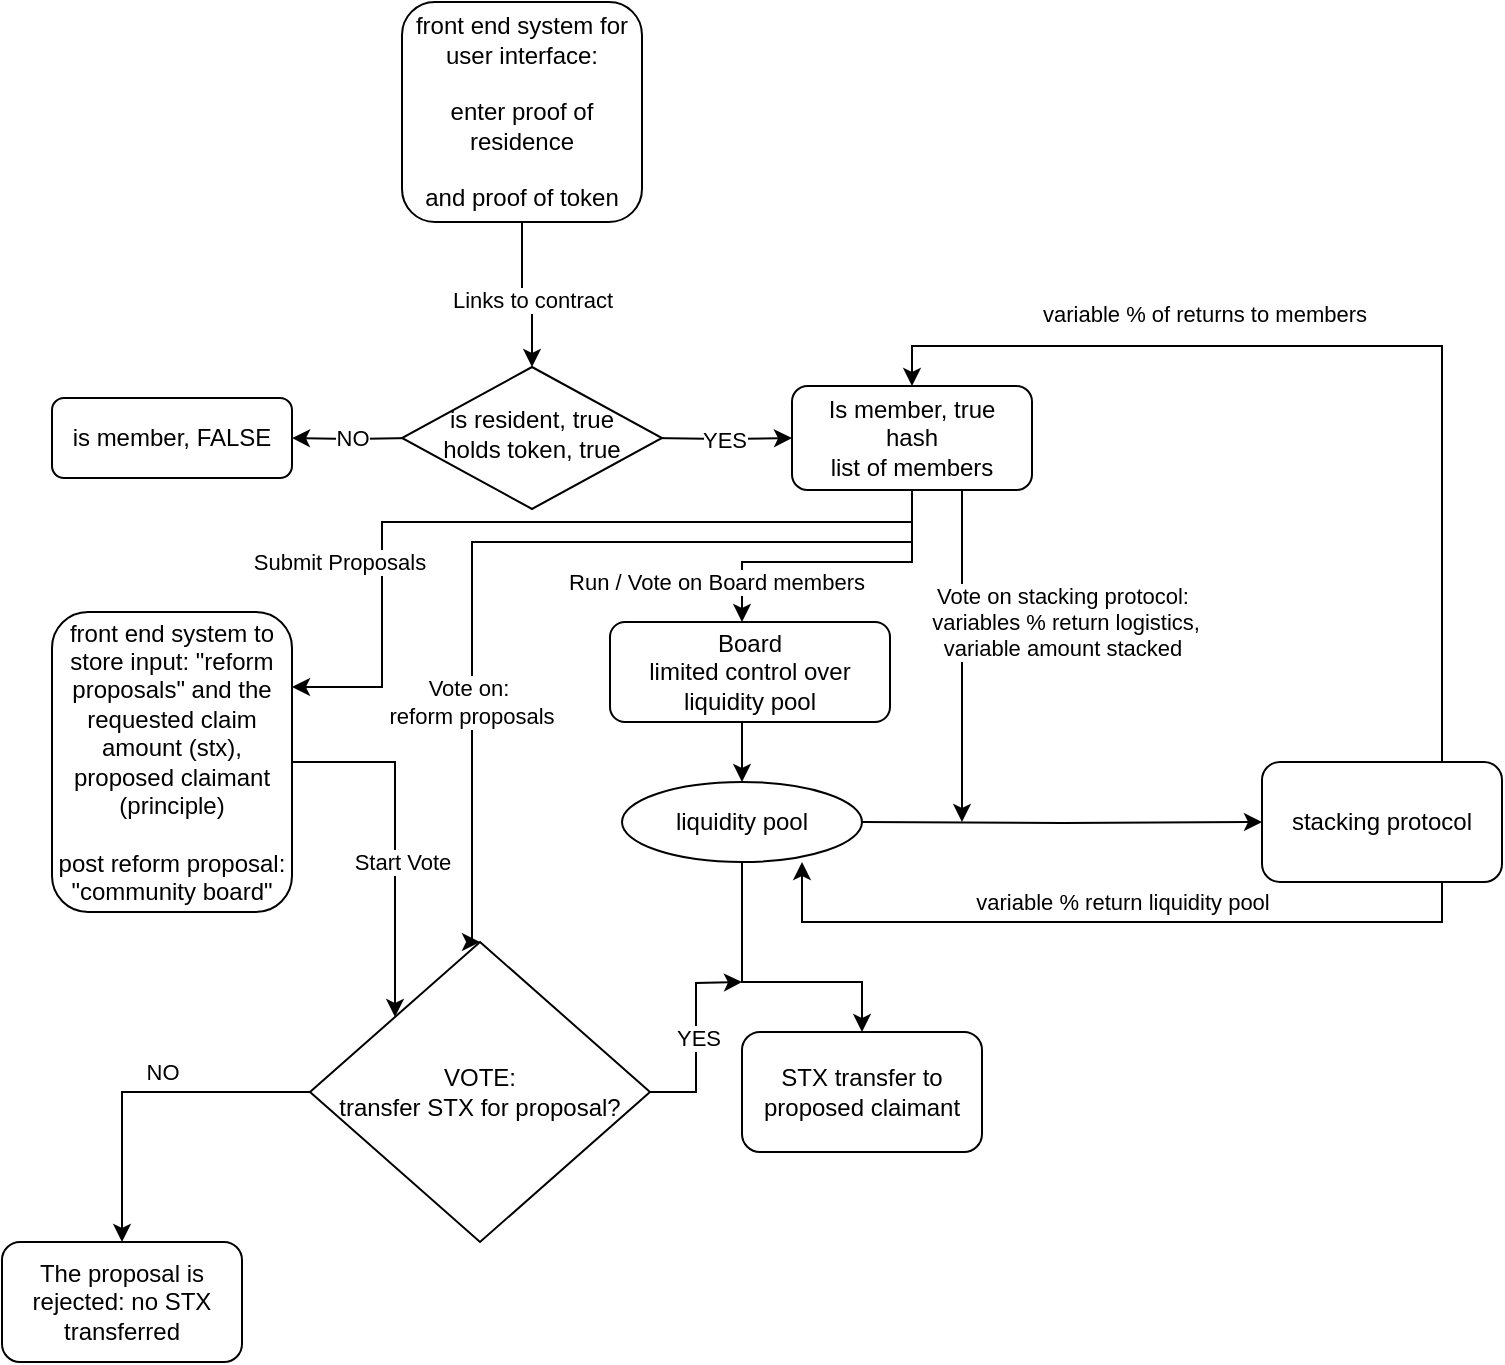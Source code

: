 <mxfile version="17.4.6" type="github">
  <diagram id="C5RBs43oDa-KdzZeNtuy" name="Page-1">
    <mxGraphModel dx="844" dy="809" grid="1" gridSize="10" guides="1" tooltips="1" connect="1" arrows="1" fold="1" page="1" pageScale="1" pageWidth="827" pageHeight="1169" math="0" shadow="0">
      <root>
        <mxCell id="WIyWlLk6GJQsqaUBKTNV-0" />
        <mxCell id="WIyWlLk6GJQsqaUBKTNV-1" parent="WIyWlLk6GJQsqaUBKTNV-0" />
        <mxCell id="skOZMa7S_Odp5JBViOfQ-37" style="edgeStyle=orthogonalEdgeStyle;rounded=0;orthogonalLoop=1;jettySize=auto;html=1;" edge="1" parent="WIyWlLk6GJQsqaUBKTNV-1">
          <mxGeometry relative="1" as="geometry">
            <mxPoint x="510" y="420" as="targetPoint" />
            <mxPoint x="510" y="254" as="sourcePoint" />
          </mxGeometry>
        </mxCell>
        <mxCell id="skOZMa7S_Odp5JBViOfQ-42" value="Vote on stacking protocol:&lt;br&gt;&amp;nbsp;variables % return logistics,&lt;br&gt;variable amount stacked" style="edgeLabel;html=1;align=center;verticalAlign=middle;resizable=0;points=[];" vertex="1" connectable="0" parent="skOZMa7S_Odp5JBViOfQ-37">
          <mxGeometry x="0.254" y="4" relative="1" as="geometry">
            <mxPoint x="46" y="-38" as="offset" />
          </mxGeometry>
        </mxCell>
        <mxCell id="skOZMa7S_Odp5JBViOfQ-38" style="edgeStyle=orthogonalEdgeStyle;rounded=0;orthogonalLoop=1;jettySize=auto;html=1;entryX=1;entryY=0.25;entryDx=0;entryDy=0;" edge="1" parent="WIyWlLk6GJQsqaUBKTNV-1" source="WIyWlLk6GJQsqaUBKTNV-3" target="skOZMa7S_Odp5JBViOfQ-8">
          <mxGeometry relative="1" as="geometry">
            <Array as="points">
              <mxPoint x="485" y="270" />
              <mxPoint x="220" y="270" />
              <mxPoint x="220" y="353" />
            </Array>
          </mxGeometry>
        </mxCell>
        <mxCell id="skOZMa7S_Odp5JBViOfQ-41" value="Submit Proposals&amp;nbsp;" style="edgeLabel;html=1;align=center;verticalAlign=middle;resizable=0;points=[];" vertex="1" connectable="0" parent="skOZMa7S_Odp5JBViOfQ-38">
          <mxGeometry x="-0.045" y="1" relative="1" as="geometry">
            <mxPoint x="-106" y="19" as="offset" />
          </mxGeometry>
        </mxCell>
        <mxCell id="skOZMa7S_Odp5JBViOfQ-47" style="edgeStyle=orthogonalEdgeStyle;rounded=0;orthogonalLoop=1;jettySize=auto;html=1;entryX=0.5;entryY=0;entryDx=0;entryDy=0;" edge="1" parent="WIyWlLk6GJQsqaUBKTNV-1" source="WIyWlLk6GJQsqaUBKTNV-3" target="skOZMa7S_Odp5JBViOfQ-12">
          <mxGeometry relative="1" as="geometry">
            <Array as="points">
              <mxPoint x="485" y="280" />
              <mxPoint x="265" y="280" />
            </Array>
          </mxGeometry>
        </mxCell>
        <mxCell id="skOZMa7S_Odp5JBViOfQ-48" value="Vote on:&lt;br&gt;&amp;nbsp;reform proposals" style="edgeLabel;html=1;align=center;verticalAlign=middle;resizable=0;points=[];" vertex="1" connectable="0" parent="skOZMa7S_Odp5JBViOfQ-47">
          <mxGeometry x="0.064" y="4" relative="1" as="geometry">
            <mxPoint x="-9" y="76" as="offset" />
          </mxGeometry>
        </mxCell>
        <mxCell id="skOZMa7S_Odp5JBViOfQ-54" style="edgeStyle=orthogonalEdgeStyle;rounded=0;orthogonalLoop=1;jettySize=auto;html=1;" edge="1" parent="WIyWlLk6GJQsqaUBKTNV-1" source="WIyWlLk6GJQsqaUBKTNV-3" target="skOZMa7S_Odp5JBViOfQ-53">
          <mxGeometry relative="1" as="geometry">
            <Array as="points">
              <mxPoint x="485" y="290" />
              <mxPoint x="400" y="290" />
            </Array>
          </mxGeometry>
        </mxCell>
        <mxCell id="skOZMa7S_Odp5JBViOfQ-55" value="Run / Vote on Board members" style="edgeLabel;html=1;align=center;verticalAlign=middle;resizable=0;points=[];" vertex="1" connectable="0" parent="skOZMa7S_Odp5JBViOfQ-54">
          <mxGeometry x="0.367" y="2" relative="1" as="geometry">
            <mxPoint x="-31" y="8" as="offset" />
          </mxGeometry>
        </mxCell>
        <mxCell id="WIyWlLk6GJQsqaUBKTNV-3" value="Is member, true&lt;br&gt;hash&lt;br&gt;list of members" style="rounded=1;whiteSpace=wrap;html=1;fontSize=12;glass=0;strokeWidth=1;shadow=0;" parent="WIyWlLk6GJQsqaUBKTNV-1" vertex="1">
          <mxGeometry x="425" y="202" width="120" height="52" as="geometry" />
        </mxCell>
        <mxCell id="skOZMa7S_Odp5JBViOfQ-1" value="NO&lt;br&gt;" style="edgeStyle=orthogonalEdgeStyle;rounded=0;orthogonalLoop=1;jettySize=auto;html=1;exitX=0;exitY=0.5;exitDx=0;exitDy=0;entryX=1;entryY=0.5;entryDx=0;entryDy=0;" edge="1" parent="WIyWlLk6GJQsqaUBKTNV-1" target="WIyWlLk6GJQsqaUBKTNV-7">
          <mxGeometry relative="1" as="geometry">
            <mxPoint x="235" y="228" as="sourcePoint" />
          </mxGeometry>
        </mxCell>
        <mxCell id="skOZMa7S_Odp5JBViOfQ-2" value="YES" style="edgeStyle=orthogonalEdgeStyle;rounded=0;orthogonalLoop=1;jettySize=auto;html=1;exitX=1;exitY=0.5;exitDx=0;exitDy=0;" edge="1" parent="WIyWlLk6GJQsqaUBKTNV-1" target="WIyWlLk6GJQsqaUBKTNV-3">
          <mxGeometry relative="1" as="geometry">
            <mxPoint x="355" y="228" as="sourcePoint" />
          </mxGeometry>
        </mxCell>
        <mxCell id="WIyWlLk6GJQsqaUBKTNV-6" value="is resident, true&lt;br&gt;holds token, true" style="rhombus;whiteSpace=wrap;html=1;shadow=0;fontFamily=Helvetica;fontSize=12;align=center;strokeWidth=1;spacing=6;spacingTop=-4;" parent="WIyWlLk6GJQsqaUBKTNV-1" vertex="1">
          <mxGeometry x="230" y="192.5" width="130" height="71" as="geometry" />
        </mxCell>
        <mxCell id="WIyWlLk6GJQsqaUBKTNV-7" value="is member, FALSE" style="rounded=1;whiteSpace=wrap;html=1;fontSize=12;glass=0;strokeWidth=1;shadow=0;" parent="WIyWlLk6GJQsqaUBKTNV-1" vertex="1">
          <mxGeometry x="55" y="208" width="120" height="40" as="geometry" />
        </mxCell>
        <mxCell id="skOZMa7S_Odp5JBViOfQ-27" style="edgeStyle=orthogonalEdgeStyle;rounded=0;orthogonalLoop=1;jettySize=auto;html=1;" edge="1" parent="WIyWlLk6GJQsqaUBKTNV-1" target="skOZMa7S_Odp5JBViOfQ-26">
          <mxGeometry relative="1" as="geometry">
            <mxPoint x="460" y="420" as="sourcePoint" />
          </mxGeometry>
        </mxCell>
        <mxCell id="skOZMa7S_Odp5JBViOfQ-6" style="edgeStyle=orthogonalEdgeStyle;rounded=0;orthogonalLoop=1;jettySize=auto;html=1;entryX=0.5;entryY=0;entryDx=0;entryDy=0;" edge="1" parent="WIyWlLk6GJQsqaUBKTNV-1" source="skOZMa7S_Odp5JBViOfQ-4" target="WIyWlLk6GJQsqaUBKTNV-6">
          <mxGeometry relative="1" as="geometry" />
        </mxCell>
        <mxCell id="skOZMa7S_Odp5JBViOfQ-7" value="Links to contract" style="edgeLabel;html=1;align=center;verticalAlign=middle;resizable=0;points=[];" vertex="1" connectable="0" parent="skOZMa7S_Odp5JBViOfQ-6">
          <mxGeometry x="0.4" y="2" relative="1" as="geometry">
            <mxPoint x="-2" y="-11" as="offset" />
          </mxGeometry>
        </mxCell>
        <mxCell id="skOZMa7S_Odp5JBViOfQ-4" value="front end system for user interface:&lt;br&gt;&lt;br&gt;enter proof of residence&lt;br&gt;&lt;br&gt;and proof of token" style="rounded=1;whiteSpace=wrap;html=1;" vertex="1" parent="WIyWlLk6GJQsqaUBKTNV-1">
          <mxGeometry x="230" y="10" width="120" height="110" as="geometry" />
        </mxCell>
        <mxCell id="skOZMa7S_Odp5JBViOfQ-58" style="edgeStyle=orthogonalEdgeStyle;rounded=0;orthogonalLoop=1;jettySize=auto;html=1;entryX=0;entryY=0;entryDx=0;entryDy=0;" edge="1" parent="WIyWlLk6GJQsqaUBKTNV-1" source="skOZMa7S_Odp5JBViOfQ-8" target="skOZMa7S_Odp5JBViOfQ-12">
          <mxGeometry relative="1" as="geometry" />
        </mxCell>
        <mxCell id="skOZMa7S_Odp5JBViOfQ-59" value="Start Vote" style="edgeLabel;html=1;align=center;verticalAlign=middle;resizable=0;points=[];" vertex="1" connectable="0" parent="skOZMa7S_Odp5JBViOfQ-58">
          <mxGeometry x="0.134" y="3" relative="1" as="geometry">
            <mxPoint as="offset" />
          </mxGeometry>
        </mxCell>
        <mxCell id="skOZMa7S_Odp5JBViOfQ-8" value="front end system to store input: &quot;reform proposals&quot; and the requested claim amount (stx), proposed claimant (principle)&lt;br&gt;&lt;br&gt;post reform proposal: &quot;community board&quot;" style="rounded=1;whiteSpace=wrap;html=1;" vertex="1" parent="WIyWlLk6GJQsqaUBKTNV-1">
          <mxGeometry x="55" y="315" width="120" height="150" as="geometry" />
        </mxCell>
        <mxCell id="skOZMa7S_Odp5JBViOfQ-19" style="edgeStyle=orthogonalEdgeStyle;rounded=0;orthogonalLoop=1;jettySize=auto;html=1;entryX=0.5;entryY=0;entryDx=0;entryDy=0;" edge="1" parent="WIyWlLk6GJQsqaUBKTNV-1" source="skOZMa7S_Odp5JBViOfQ-12" target="skOZMa7S_Odp5JBViOfQ-18">
          <mxGeometry relative="1" as="geometry" />
        </mxCell>
        <mxCell id="skOZMa7S_Odp5JBViOfQ-20" value="NO&lt;br&gt;" style="edgeLabel;html=1;align=center;verticalAlign=middle;resizable=0;points=[];" vertex="1" connectable="0" parent="skOZMa7S_Odp5JBViOfQ-19">
          <mxGeometry x="-0.12" relative="1" as="geometry">
            <mxPoint y="-10" as="offset" />
          </mxGeometry>
        </mxCell>
        <mxCell id="skOZMa7S_Odp5JBViOfQ-60" style="edgeStyle=orthogonalEdgeStyle;rounded=0;orthogonalLoop=1;jettySize=auto;html=1;" edge="1" parent="WIyWlLk6GJQsqaUBKTNV-1" source="skOZMa7S_Odp5JBViOfQ-12">
          <mxGeometry relative="1" as="geometry">
            <mxPoint x="400" y="500" as="targetPoint" />
          </mxGeometry>
        </mxCell>
        <mxCell id="skOZMa7S_Odp5JBViOfQ-62" value="YES" style="edgeLabel;html=1;align=center;verticalAlign=middle;resizable=0;points=[];" vertex="1" connectable="0" parent="skOZMa7S_Odp5JBViOfQ-60">
          <mxGeometry x="-0.01" y="-1" relative="1" as="geometry">
            <mxPoint as="offset" />
          </mxGeometry>
        </mxCell>
        <mxCell id="skOZMa7S_Odp5JBViOfQ-12" value="VOTE:&lt;br&gt;transfer STX for proposal?" style="rhombus;whiteSpace=wrap;html=1;" vertex="1" parent="WIyWlLk6GJQsqaUBKTNV-1">
          <mxGeometry x="184" y="480" width="170" height="150" as="geometry" />
        </mxCell>
        <mxCell id="skOZMa7S_Odp5JBViOfQ-15" value="STX transfer to proposed claimant" style="rounded=1;whiteSpace=wrap;html=1;" vertex="1" parent="WIyWlLk6GJQsqaUBKTNV-1">
          <mxGeometry x="400" y="525" width="120" height="60" as="geometry" />
        </mxCell>
        <mxCell id="skOZMa7S_Odp5JBViOfQ-18" value="The proposal is rejected: no STX transferred" style="rounded=1;whiteSpace=wrap;html=1;" vertex="1" parent="WIyWlLk6GJQsqaUBKTNV-1">
          <mxGeometry x="30" y="630" width="120" height="60" as="geometry" />
        </mxCell>
        <mxCell id="skOZMa7S_Odp5JBViOfQ-33" style="edgeStyle=orthogonalEdgeStyle;rounded=0;orthogonalLoop=1;jettySize=auto;html=1;entryX=0.75;entryY=1;entryDx=0;entryDy=0;" edge="1" parent="WIyWlLk6GJQsqaUBKTNV-1" source="skOZMa7S_Odp5JBViOfQ-26">
          <mxGeometry relative="1" as="geometry">
            <mxPoint x="430" y="440" as="targetPoint" />
            <Array as="points">
              <mxPoint x="750" y="470" />
              <mxPoint x="430" y="470" />
            </Array>
          </mxGeometry>
        </mxCell>
        <mxCell id="skOZMa7S_Odp5JBViOfQ-35" style="edgeStyle=orthogonalEdgeStyle;rounded=0;orthogonalLoop=1;jettySize=auto;html=1;entryX=0.5;entryY=0;entryDx=0;entryDy=0;" edge="1" parent="WIyWlLk6GJQsqaUBKTNV-1" source="skOZMa7S_Odp5JBViOfQ-26" target="WIyWlLk6GJQsqaUBKTNV-3">
          <mxGeometry relative="1" as="geometry">
            <Array as="points">
              <mxPoint x="750" y="182" />
              <mxPoint x="485" y="182" />
            </Array>
          </mxGeometry>
        </mxCell>
        <mxCell id="skOZMa7S_Odp5JBViOfQ-36" value="variable % of returns to members" style="edgeLabel;html=1;align=center;verticalAlign=middle;resizable=0;points=[];" vertex="1" connectable="0" parent="skOZMa7S_Odp5JBViOfQ-35">
          <mxGeometry x="0.327" y="-2" relative="1" as="geometry">
            <mxPoint y="-14" as="offset" />
          </mxGeometry>
        </mxCell>
        <mxCell id="skOZMa7S_Odp5JBViOfQ-26" value="stacking protocol" style="rounded=1;whiteSpace=wrap;html=1;" vertex="1" parent="WIyWlLk6GJQsqaUBKTNV-1">
          <mxGeometry x="660" y="390" width="120" height="60" as="geometry" />
        </mxCell>
        <mxCell id="skOZMa7S_Odp5JBViOfQ-34" value="&lt;span style=&quot;font-size: 11px ; background-color: rgb(255 , 255 , 255)&quot;&gt;variable % return liquidity pool&lt;/span&gt;" style="text;html=1;align=center;verticalAlign=middle;resizable=0;points=[];autosize=1;strokeColor=none;fillColor=none;" vertex="1" parent="WIyWlLk6GJQsqaUBKTNV-1">
          <mxGeometry x="510" y="450" width="160" height="20" as="geometry" />
        </mxCell>
        <mxCell id="skOZMa7S_Odp5JBViOfQ-61" style="edgeStyle=orthogonalEdgeStyle;rounded=0;orthogonalLoop=1;jettySize=auto;html=1;" edge="1" parent="WIyWlLk6GJQsqaUBKTNV-1" source="skOZMa7S_Odp5JBViOfQ-46" target="skOZMa7S_Odp5JBViOfQ-15">
          <mxGeometry relative="1" as="geometry">
            <Array as="points">
              <mxPoint x="400" y="500" />
              <mxPoint x="460" y="500" />
            </Array>
          </mxGeometry>
        </mxCell>
        <mxCell id="skOZMa7S_Odp5JBViOfQ-46" value="liquidity pool" style="ellipse;whiteSpace=wrap;html=1;" vertex="1" parent="WIyWlLk6GJQsqaUBKTNV-1">
          <mxGeometry x="340" y="400" width="120" height="40" as="geometry" />
        </mxCell>
        <mxCell id="skOZMa7S_Odp5JBViOfQ-56" style="edgeStyle=orthogonalEdgeStyle;rounded=0;orthogonalLoop=1;jettySize=auto;html=1;" edge="1" parent="WIyWlLk6GJQsqaUBKTNV-1" source="skOZMa7S_Odp5JBViOfQ-53" target="skOZMa7S_Odp5JBViOfQ-46">
          <mxGeometry relative="1" as="geometry">
            <Array as="points">
              <mxPoint x="400" y="380" />
              <mxPoint x="400" y="380" />
            </Array>
          </mxGeometry>
        </mxCell>
        <mxCell id="skOZMa7S_Odp5JBViOfQ-53" value="Board&lt;br&gt;limited control over liquidity pool" style="rounded=1;whiteSpace=wrap;html=1;" vertex="1" parent="WIyWlLk6GJQsqaUBKTNV-1">
          <mxGeometry x="334" y="320" width="140" height="50" as="geometry" />
        </mxCell>
      </root>
    </mxGraphModel>
  </diagram>
</mxfile>
